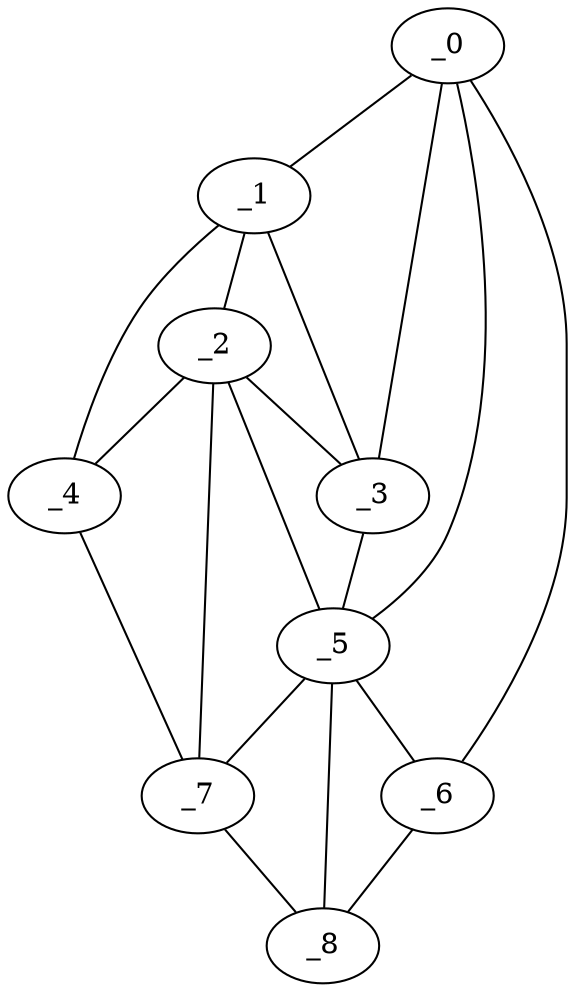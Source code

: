 graph "obj40__125.gxl" {
	_0	 [x=4,
		y=49];
	_1	 [x=9,
		y=63];
	_0 -- _1	 [valence=1];
	_3	 [x=72,
		y=49];
	_0 -- _3	 [valence=2];
	_5	 [x=99,
		y=37];
	_0 -- _5	 [valence=2];
	_6	 [x=117,
		y=34];
	_0 -- _6	 [valence=1];
	_2	 [x=71,
		y=74];
	_1 -- _2	 [valence=2];
	_1 -- _3	 [valence=2];
	_4	 [x=72,
		y=97];
	_1 -- _4	 [valence=1];
	_2 -- _3	 [valence=2];
	_2 -- _4	 [valence=2];
	_2 -- _5	 [valence=2];
	_7	 [x=125,
		y=69];
	_2 -- _7	 [valence=1];
	_3 -- _5	 [valence=2];
	_4 -- _7	 [valence=1];
	_5 -- _6	 [valence=2];
	_5 -- _7	 [valence=2];
	_8	 [x=126,
		y=43];
	_5 -- _8	 [valence=2];
	_6 -- _8	 [valence=1];
	_7 -- _8	 [valence=1];
}
